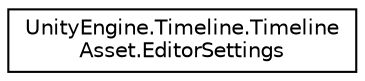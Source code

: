 digraph "Graphical Class Hierarchy"
{
 // LATEX_PDF_SIZE
  edge [fontname="Helvetica",fontsize="10",labelfontname="Helvetica",labelfontsize="10"];
  node [fontname="Helvetica",fontsize="10",shape=record];
  rankdir="LR";
  Node0 [label="UnityEngine.Timeline.Timeline\lAsset.EditorSettings",height=0.2,width=0.4,color="black", fillcolor="white", style="filled",URL="$class_unity_engine_1_1_timeline_1_1_timeline_asset_1_1_editor_settings.html",tooltip="Properties of the timeline that are used by the editor"];
}
